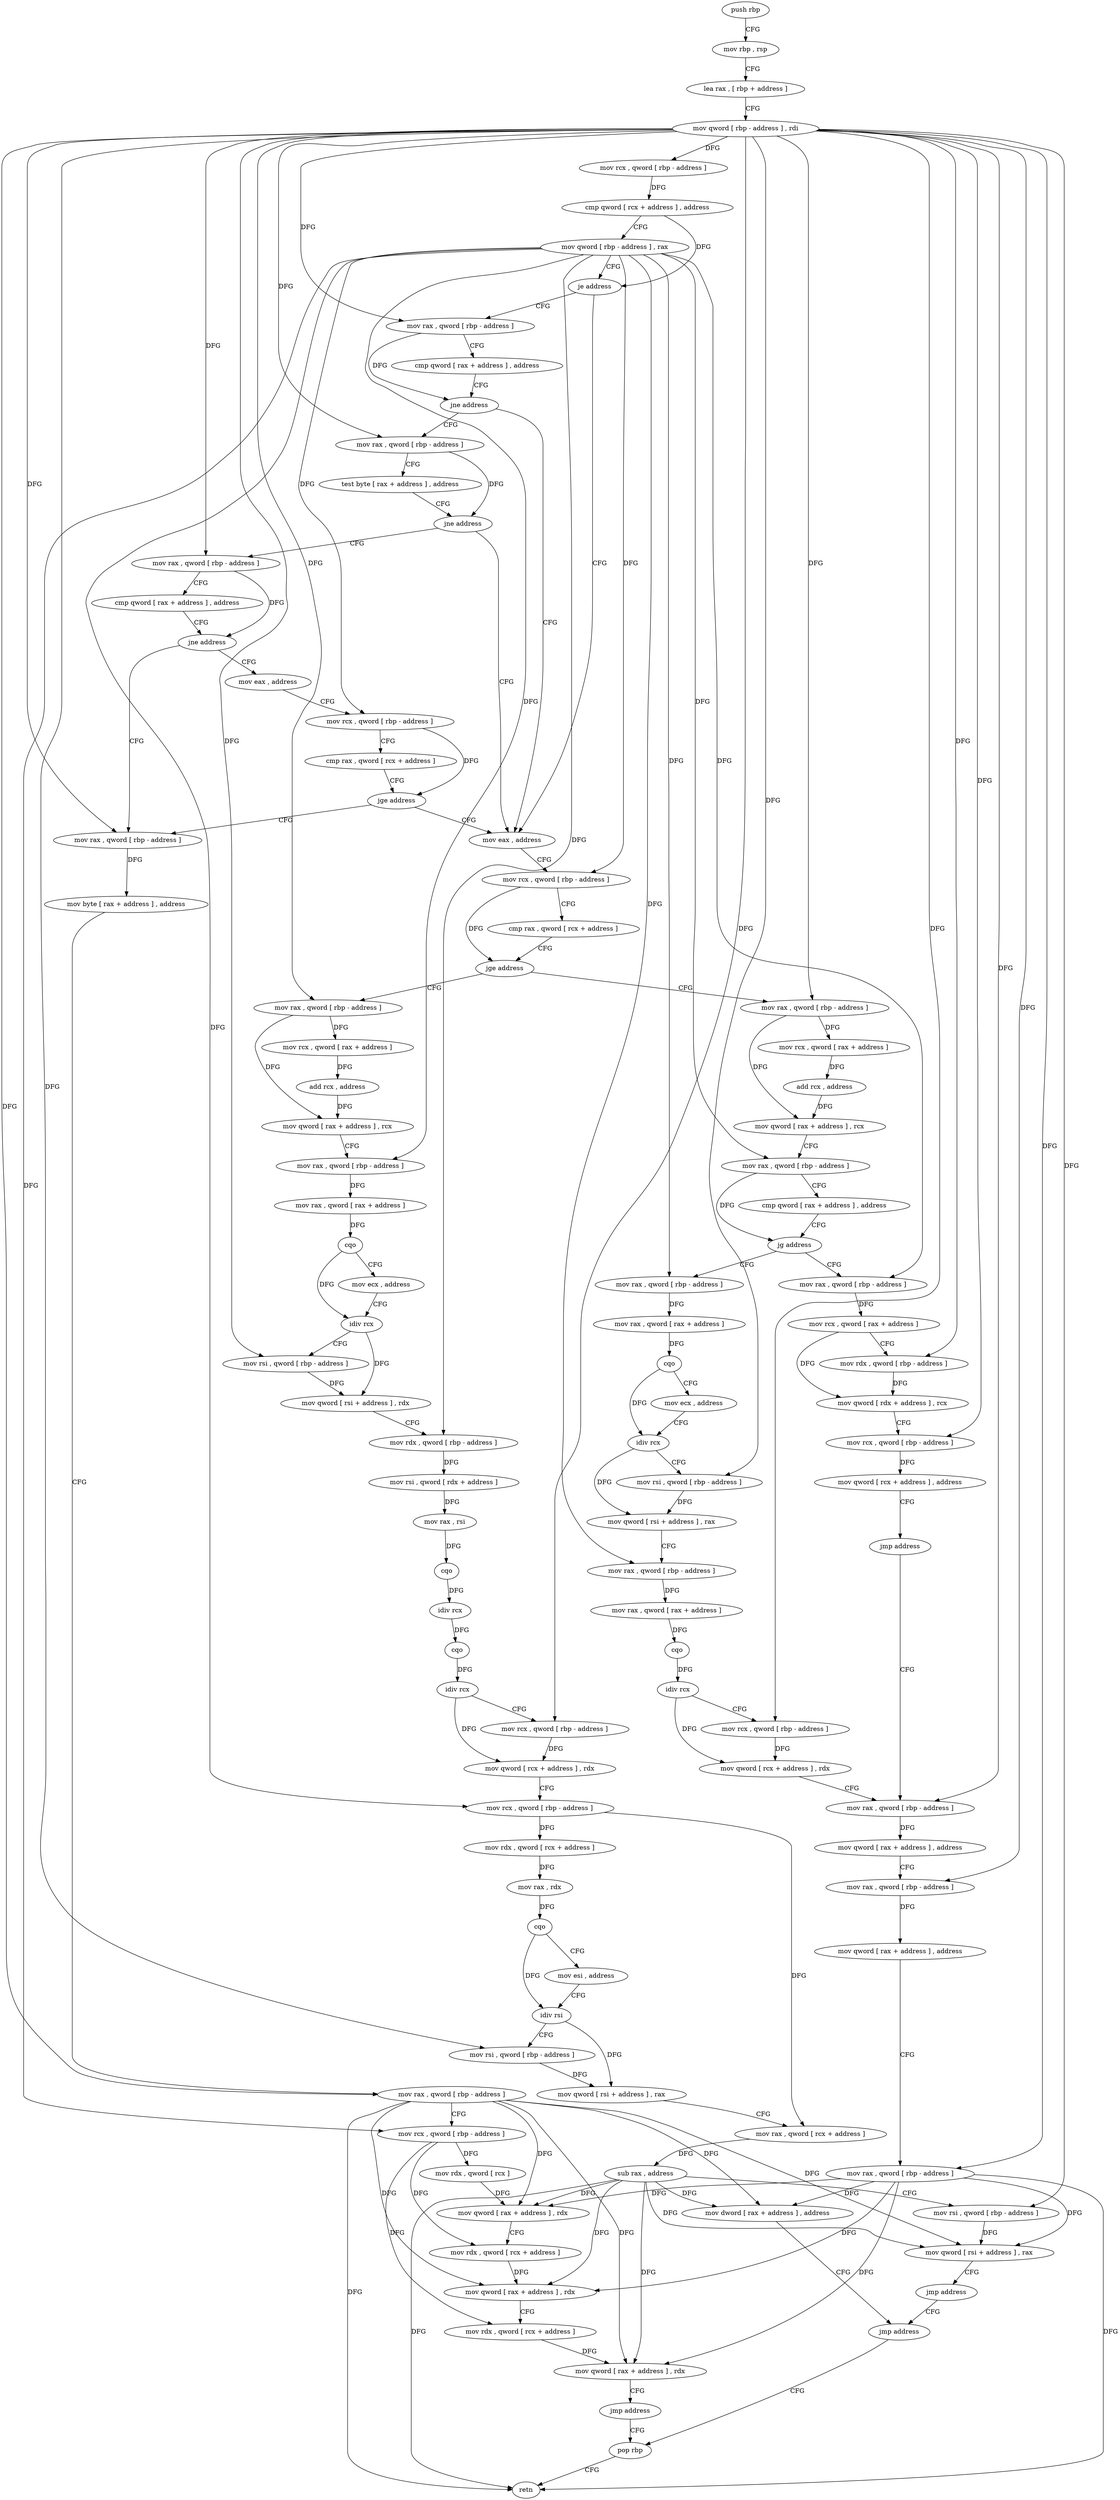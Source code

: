 digraph "func" {
"4398672" [label = "push rbp" ]
"4398673" [label = "mov rbp , rsp" ]
"4398676" [label = "lea rax , [ rbp + address ]" ]
"4398680" [label = "mov qword [ rbp - address ] , rdi" ]
"4398684" [label = "mov rcx , qword [ rbp - address ]" ]
"4398688" [label = "cmp qword [ rcx + address ] , address" ]
"4398696" [label = "mov qword [ rbp - address ] , rax" ]
"4398700" [label = "je address" ]
"4398822" [label = "mov eax , address" ]
"4398706" [label = "mov rax , qword [ rbp - address ]" ]
"4398827" [label = "mov rcx , qword [ rbp - address ]" ]
"4398831" [label = "cmp rax , qword [ rcx + address ]" ]
"4398835" [label = "jge address" ]
"4398973" [label = "mov rax , qword [ rbp - address ]" ]
"4398841" [label = "mov rax , qword [ rbp - address ]" ]
"4398710" [label = "cmp qword [ rax + address ] , address" ]
"4398715" [label = "jne address" ]
"4398721" [label = "mov rax , qword [ rbp - address ]" ]
"4398977" [label = "mov rcx , qword [ rax + address ]" ]
"4398984" [label = "add rcx , address" ]
"4398991" [label = "mov qword [ rax + address ] , rcx" ]
"4398998" [label = "mov rax , qword [ rbp - address ]" ]
"4399002" [label = "cmp qword [ rax + address ] , address" ]
"4399007" [label = "jg address" ]
"4399046" [label = "mov rax , qword [ rbp - address ]" ]
"4399013" [label = "mov rax , qword [ rbp - address ]" ]
"4398845" [label = "mov rcx , qword [ rax + address ]" ]
"4398852" [label = "add rcx , address" ]
"4398859" [label = "mov qword [ rax + address ] , rcx" ]
"4398866" [label = "mov rax , qword [ rbp - address ]" ]
"4398870" [label = "mov rax , qword [ rax + address ]" ]
"4398874" [label = "cqo" ]
"4398876" [label = "mov ecx , address" ]
"4398881" [label = "idiv rcx" ]
"4398884" [label = "mov rsi , qword [ rbp - address ]" ]
"4398888" [label = "mov qword [ rsi + address ] , rdx" ]
"4398892" [label = "mov rdx , qword [ rbp - address ]" ]
"4398896" [label = "mov rsi , qword [ rdx + address ]" ]
"4398900" [label = "mov rax , rsi" ]
"4398903" [label = "cqo" ]
"4398905" [label = "idiv rcx" ]
"4398908" [label = "cqo" ]
"4398910" [label = "idiv rcx" ]
"4398913" [label = "mov rcx , qword [ rbp - address ]" ]
"4398917" [label = "mov qword [ rcx + address ] , rdx" ]
"4398921" [label = "mov rcx , qword [ rbp - address ]" ]
"4398925" [label = "mov rdx , qword [ rcx + address ]" ]
"4398929" [label = "mov rax , rdx" ]
"4398932" [label = "cqo" ]
"4398934" [label = "mov esi , address" ]
"4398939" [label = "idiv rsi" ]
"4398942" [label = "mov rsi , qword [ rbp - address ]" ]
"4398946" [label = "mov qword [ rsi + address ] , rax" ]
"4398950" [label = "mov rax , qword [ rcx + address ]" ]
"4398954" [label = "sub rax , address" ]
"4398960" [label = "mov rsi , qword [ rbp - address ]" ]
"4398964" [label = "mov qword [ rsi + address ] , rax" ]
"4398968" [label = "jmp address" ]
"4399128" [label = "jmp address" ]
"4398725" [label = "test byte [ rax + address ] , address" ]
"4398732" [label = "jne address" ]
"4398738" [label = "mov rax , qword [ rbp - address ]" ]
"4399050" [label = "mov rax , qword [ rax + address ]" ]
"4399054" [label = "cqo" ]
"4399056" [label = "mov ecx , address" ]
"4399061" [label = "idiv rcx" ]
"4399064" [label = "mov rsi , qword [ rbp - address ]" ]
"4399068" [label = "mov qword [ rsi + address ] , rax" ]
"4399072" [label = "mov rax , qword [ rbp - address ]" ]
"4399076" [label = "mov rax , qword [ rax + address ]" ]
"4399080" [label = "cqo" ]
"4399082" [label = "idiv rcx" ]
"4399085" [label = "mov rcx , qword [ rbp - address ]" ]
"4399089" [label = "mov qword [ rcx + address ] , rdx" ]
"4399093" [label = "mov rax , qword [ rbp - address ]" ]
"4399017" [label = "mov rcx , qword [ rax + address ]" ]
"4399021" [label = "mov rdx , qword [ rbp - address ]" ]
"4399025" [label = "mov qword [ rdx + address ] , rcx" ]
"4399029" [label = "mov rcx , qword [ rbp - address ]" ]
"4399033" [label = "mov qword [ rcx + address ] , address" ]
"4399041" [label = "jmp address" ]
"4399133" [label = "pop rbp" ]
"4398742" [label = "cmp qword [ rax + address ] , address" ]
"4398750" [label = "jne address" ]
"4398775" [label = "mov rax , qword [ rbp - address ]" ]
"4398756" [label = "mov eax , address" ]
"4399134" [label = "retn" ]
"4399097" [label = "mov qword [ rax + address ] , address" ]
"4399105" [label = "mov rax , qword [ rbp - address ]" ]
"4399109" [label = "mov qword [ rax + address ] , address" ]
"4399117" [label = "mov rax , qword [ rbp - address ]" ]
"4399121" [label = "mov dword [ rax + address ] , address" ]
"4398779" [label = "mov byte [ rax + address ] , address" ]
"4398786" [label = "mov rax , qword [ rbp - address ]" ]
"4398790" [label = "mov rcx , qword [ rbp - address ]" ]
"4398794" [label = "mov rdx , qword [ rcx ]" ]
"4398797" [label = "mov qword [ rax + address ] , rdx" ]
"4398801" [label = "mov rdx , qword [ rcx + address ]" ]
"4398805" [label = "mov qword [ rax + address ] , rdx" ]
"4398809" [label = "mov rdx , qword [ rcx + address ]" ]
"4398813" [label = "mov qword [ rax + address ] , rdx" ]
"4398817" [label = "jmp address" ]
"4398761" [label = "mov rcx , qword [ rbp - address ]" ]
"4398765" [label = "cmp rax , qword [ rcx + address ]" ]
"4398769" [label = "jge address" ]
"4398672" -> "4398673" [ label = "CFG" ]
"4398673" -> "4398676" [ label = "CFG" ]
"4398676" -> "4398680" [ label = "CFG" ]
"4398680" -> "4398684" [ label = "DFG" ]
"4398680" -> "4398706" [ label = "DFG" ]
"4398680" -> "4398973" [ label = "DFG" ]
"4398680" -> "4398841" [ label = "DFG" ]
"4398680" -> "4398884" [ label = "DFG" ]
"4398680" -> "4398913" [ label = "DFG" ]
"4398680" -> "4398942" [ label = "DFG" ]
"4398680" -> "4398960" [ label = "DFG" ]
"4398680" -> "4398721" [ label = "DFG" ]
"4398680" -> "4399064" [ label = "DFG" ]
"4398680" -> "4399085" [ label = "DFG" ]
"4398680" -> "4399021" [ label = "DFG" ]
"4398680" -> "4399029" [ label = "DFG" ]
"4398680" -> "4398738" [ label = "DFG" ]
"4398680" -> "4399093" [ label = "DFG" ]
"4398680" -> "4399105" [ label = "DFG" ]
"4398680" -> "4399117" [ label = "DFG" ]
"4398680" -> "4398775" [ label = "DFG" ]
"4398680" -> "4398786" [ label = "DFG" ]
"4398684" -> "4398688" [ label = "DFG" ]
"4398688" -> "4398696" [ label = "CFG" ]
"4398688" -> "4398700" [ label = "DFG" ]
"4398696" -> "4398700" [ label = "CFG" ]
"4398696" -> "4398827" [ label = "DFG" ]
"4398696" -> "4398998" [ label = "DFG" ]
"4398696" -> "4398866" [ label = "DFG" ]
"4398696" -> "4398892" [ label = "DFG" ]
"4398696" -> "4398921" [ label = "DFG" ]
"4398696" -> "4399046" [ label = "DFG" ]
"4398696" -> "4399072" [ label = "DFG" ]
"4398696" -> "4399013" [ label = "DFG" ]
"4398696" -> "4398790" [ label = "DFG" ]
"4398696" -> "4398761" [ label = "DFG" ]
"4398700" -> "4398822" [ label = "CFG" ]
"4398700" -> "4398706" [ label = "CFG" ]
"4398822" -> "4398827" [ label = "CFG" ]
"4398706" -> "4398710" [ label = "CFG" ]
"4398706" -> "4398715" [ label = "DFG" ]
"4398827" -> "4398831" [ label = "CFG" ]
"4398827" -> "4398835" [ label = "DFG" ]
"4398831" -> "4398835" [ label = "CFG" ]
"4398835" -> "4398973" [ label = "CFG" ]
"4398835" -> "4398841" [ label = "CFG" ]
"4398973" -> "4398977" [ label = "DFG" ]
"4398973" -> "4398991" [ label = "DFG" ]
"4398841" -> "4398845" [ label = "DFG" ]
"4398841" -> "4398859" [ label = "DFG" ]
"4398710" -> "4398715" [ label = "CFG" ]
"4398715" -> "4398822" [ label = "CFG" ]
"4398715" -> "4398721" [ label = "CFG" ]
"4398721" -> "4398725" [ label = "CFG" ]
"4398721" -> "4398732" [ label = "DFG" ]
"4398977" -> "4398984" [ label = "DFG" ]
"4398984" -> "4398991" [ label = "DFG" ]
"4398991" -> "4398998" [ label = "CFG" ]
"4398998" -> "4399002" [ label = "CFG" ]
"4398998" -> "4399007" [ label = "DFG" ]
"4399002" -> "4399007" [ label = "CFG" ]
"4399007" -> "4399046" [ label = "CFG" ]
"4399007" -> "4399013" [ label = "CFG" ]
"4399046" -> "4399050" [ label = "DFG" ]
"4399013" -> "4399017" [ label = "DFG" ]
"4398845" -> "4398852" [ label = "DFG" ]
"4398852" -> "4398859" [ label = "DFG" ]
"4398859" -> "4398866" [ label = "CFG" ]
"4398866" -> "4398870" [ label = "DFG" ]
"4398870" -> "4398874" [ label = "DFG" ]
"4398874" -> "4398876" [ label = "CFG" ]
"4398874" -> "4398881" [ label = "DFG" ]
"4398876" -> "4398881" [ label = "CFG" ]
"4398881" -> "4398884" [ label = "CFG" ]
"4398881" -> "4398888" [ label = "DFG" ]
"4398884" -> "4398888" [ label = "DFG" ]
"4398888" -> "4398892" [ label = "CFG" ]
"4398892" -> "4398896" [ label = "DFG" ]
"4398896" -> "4398900" [ label = "DFG" ]
"4398900" -> "4398903" [ label = "DFG" ]
"4398903" -> "4398905" [ label = "DFG" ]
"4398905" -> "4398908" [ label = "DFG" ]
"4398908" -> "4398910" [ label = "DFG" ]
"4398910" -> "4398913" [ label = "CFG" ]
"4398910" -> "4398917" [ label = "DFG" ]
"4398913" -> "4398917" [ label = "DFG" ]
"4398917" -> "4398921" [ label = "CFG" ]
"4398921" -> "4398925" [ label = "DFG" ]
"4398921" -> "4398950" [ label = "DFG" ]
"4398925" -> "4398929" [ label = "DFG" ]
"4398929" -> "4398932" [ label = "DFG" ]
"4398932" -> "4398934" [ label = "CFG" ]
"4398932" -> "4398939" [ label = "DFG" ]
"4398934" -> "4398939" [ label = "CFG" ]
"4398939" -> "4398942" [ label = "CFG" ]
"4398939" -> "4398946" [ label = "DFG" ]
"4398942" -> "4398946" [ label = "DFG" ]
"4398946" -> "4398950" [ label = "CFG" ]
"4398950" -> "4398954" [ label = "DFG" ]
"4398954" -> "4398960" [ label = "CFG" ]
"4398954" -> "4398964" [ label = "DFG" ]
"4398954" -> "4399121" [ label = "DFG" ]
"4398954" -> "4399134" [ label = "DFG" ]
"4398954" -> "4398797" [ label = "DFG" ]
"4398954" -> "4398805" [ label = "DFG" ]
"4398954" -> "4398813" [ label = "DFG" ]
"4398960" -> "4398964" [ label = "DFG" ]
"4398964" -> "4398968" [ label = "CFG" ]
"4398968" -> "4399128" [ label = "CFG" ]
"4399128" -> "4399133" [ label = "CFG" ]
"4398725" -> "4398732" [ label = "CFG" ]
"4398732" -> "4398822" [ label = "CFG" ]
"4398732" -> "4398738" [ label = "CFG" ]
"4398738" -> "4398742" [ label = "CFG" ]
"4398738" -> "4398750" [ label = "DFG" ]
"4399050" -> "4399054" [ label = "DFG" ]
"4399054" -> "4399056" [ label = "CFG" ]
"4399054" -> "4399061" [ label = "DFG" ]
"4399056" -> "4399061" [ label = "CFG" ]
"4399061" -> "4399064" [ label = "CFG" ]
"4399061" -> "4399068" [ label = "DFG" ]
"4399064" -> "4399068" [ label = "DFG" ]
"4399068" -> "4399072" [ label = "CFG" ]
"4399072" -> "4399076" [ label = "DFG" ]
"4399076" -> "4399080" [ label = "DFG" ]
"4399080" -> "4399082" [ label = "DFG" ]
"4399082" -> "4399085" [ label = "CFG" ]
"4399082" -> "4399089" [ label = "DFG" ]
"4399085" -> "4399089" [ label = "DFG" ]
"4399089" -> "4399093" [ label = "CFG" ]
"4399093" -> "4399097" [ label = "DFG" ]
"4399017" -> "4399021" [ label = "CFG" ]
"4399017" -> "4399025" [ label = "DFG" ]
"4399021" -> "4399025" [ label = "DFG" ]
"4399025" -> "4399029" [ label = "CFG" ]
"4399029" -> "4399033" [ label = "DFG" ]
"4399033" -> "4399041" [ label = "CFG" ]
"4399041" -> "4399093" [ label = "CFG" ]
"4399133" -> "4399134" [ label = "CFG" ]
"4398742" -> "4398750" [ label = "CFG" ]
"4398750" -> "4398775" [ label = "CFG" ]
"4398750" -> "4398756" [ label = "CFG" ]
"4398775" -> "4398779" [ label = "DFG" ]
"4398756" -> "4398761" [ label = "CFG" ]
"4399097" -> "4399105" [ label = "CFG" ]
"4399105" -> "4399109" [ label = "DFG" ]
"4399109" -> "4399117" [ label = "CFG" ]
"4399117" -> "4399121" [ label = "DFG" ]
"4399117" -> "4398964" [ label = "DFG" ]
"4399117" -> "4399134" [ label = "DFG" ]
"4399117" -> "4398797" [ label = "DFG" ]
"4399117" -> "4398805" [ label = "DFG" ]
"4399117" -> "4398813" [ label = "DFG" ]
"4399121" -> "4399128" [ label = "CFG" ]
"4398779" -> "4398786" [ label = "CFG" ]
"4398786" -> "4398790" [ label = "CFG" ]
"4398786" -> "4398964" [ label = "DFG" ]
"4398786" -> "4399121" [ label = "DFG" ]
"4398786" -> "4399134" [ label = "DFG" ]
"4398786" -> "4398797" [ label = "DFG" ]
"4398786" -> "4398805" [ label = "DFG" ]
"4398786" -> "4398813" [ label = "DFG" ]
"4398790" -> "4398794" [ label = "DFG" ]
"4398790" -> "4398801" [ label = "DFG" ]
"4398790" -> "4398809" [ label = "DFG" ]
"4398794" -> "4398797" [ label = "DFG" ]
"4398797" -> "4398801" [ label = "CFG" ]
"4398801" -> "4398805" [ label = "DFG" ]
"4398805" -> "4398809" [ label = "CFG" ]
"4398809" -> "4398813" [ label = "DFG" ]
"4398813" -> "4398817" [ label = "CFG" ]
"4398817" -> "4399133" [ label = "CFG" ]
"4398761" -> "4398765" [ label = "CFG" ]
"4398761" -> "4398769" [ label = "DFG" ]
"4398765" -> "4398769" [ label = "CFG" ]
"4398769" -> "4398822" [ label = "CFG" ]
"4398769" -> "4398775" [ label = "CFG" ]
}
